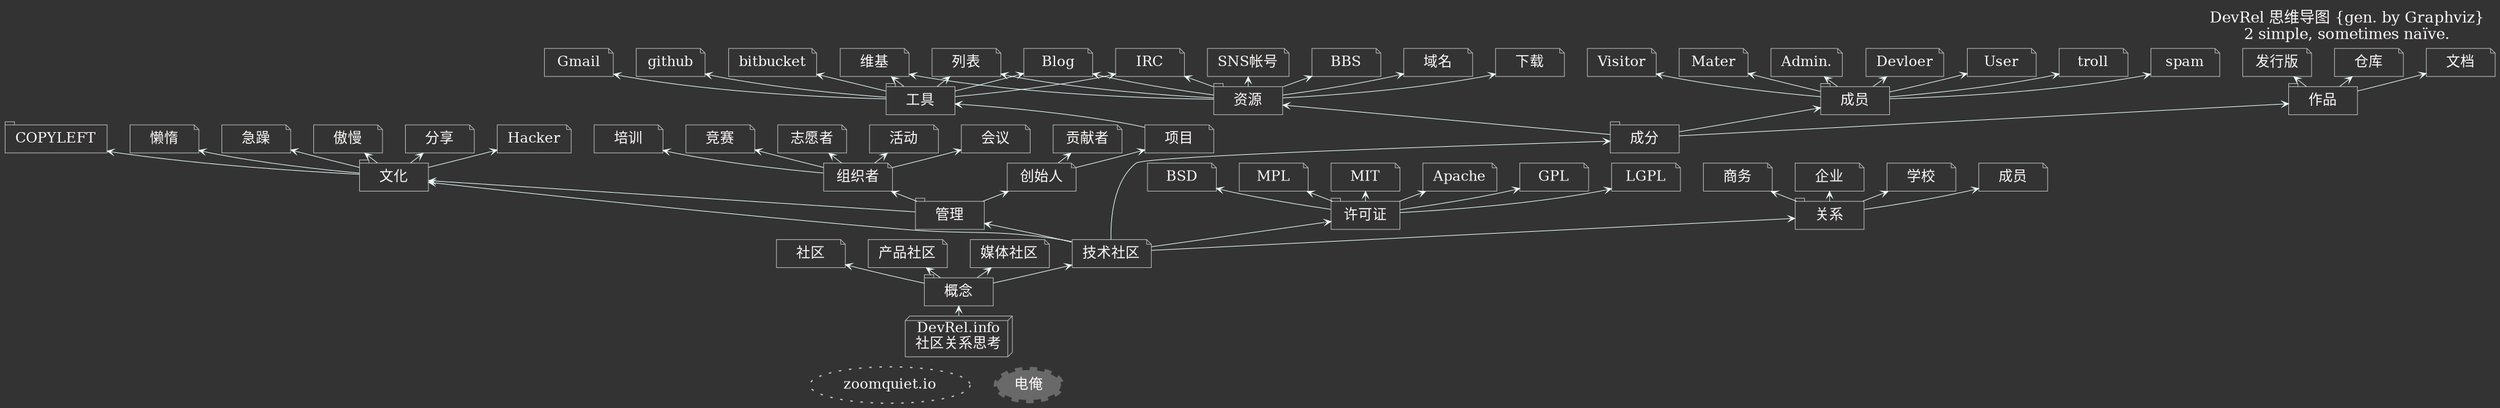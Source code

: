 digraph devrel_mapping {
    /*生成命令:
$ neato -Tpng devrel_mapping.dot -o devrel_mapping.png -Tcmapx -o devrel_mapping.map
$ neato plaintext
    全局设定
    title [label="DevRel 思维导图 \n{gen. by Graphviz}\n2 simple, sometimes naïve."
        URL="#"];
    */
    graph [label="DevRel 思维导图 {gen. by Graphviz}\n2 simple, sometimes naïve."
        ,fontsize=12.0,fontcolor=snow
        ,labeljust="r",labelloc="t",center=1
        ,ranksep=0.1,center=1,ratio=compress
        ,rankdir=BT
        ,bgcolor="#333333"
        ];

    node[fontsize=11.0,height=0.3
        ,style="filled,setlinewidth(0.5)",fillcolor="#333333",color=gray,fontcolor=snow
        ,shape=note
        ];

    edge [fontsize=9.0,fontcolor=gray
        ,color=azure
        ,arrowsize=0.5,arrowhead=vee,arrowtail=none
        ,style="setlinewidth(0.5)"
        ];

    
    
    ZQ  [label="zoomquiet.io",shape=ellipse,style="dotted"
        ,URL="http://zoomquiet.io"];

    mailme [label="电俺",shape=ellipse,style="filled,dashed,setlinewidth(5)"
        ,color="#333333",fillcolor=dimgray
        ,URL="mailto:support@devrel.info?subject=DevRel mapping feedback"];

    DEVREL      [label="DevRel.info\n社区关系思考",shape=box3d
        ,URL="http://devrel.info/"];


    /*
        lpybook->rwp4l [label="",style="dashed,setlinewidth(1)"]
        techbook->tpipy [label="0%",style="dotted,setlinewidth(0.5)"]
    */

    DEVREL->{DEFI};

    DEFI  [label="概念",shape=tab];
        community [label="社区"];
        comm_prod [label="产品社区"];
        comm_medi [label="媒体社区"];
        comm_tech [label="技术社区"];
        
        culture  [label="文化",shape=tab];
            Share [label="分享"];
            Hacker [label="Hacker"];
            COPYLEFT [label="COPYLEFT",shape=tab];
            Laziness [label="懒惰"];
            Impatience [label="急躁"];
            Hubris [label="傲慢"];
            
        license  [label="许可证",shape=tab];
            GPL [label="GPL"];
            LGPL [label="LGPL"];
            BSD [label="BSD"];
            MPL [label="MPL"];
            MIT [label="MIT"];
            Apache [label="Apache"];

    DEFI->{community comm_tech comm_medi comm_prod};
        comm_tech->{culture license COMP MANA  RELA};
            culture->{Share Hacker COPYLEFT Laziness Impatience Hubris};
            license->{GPL LGPL BSD MPL MIT Apache};

    COMP  [label="成分",shape=tab];
       PEOPLE  [label="成员",shape=tab];
            master [label="Mater"];
            admin [label="Admin."];
            devlop [label="Devloer"];
            user [label="User"];
            troll [label="troll"];
            spam [label="spam"];
            visit [label="Visitor"];
       WORK  [label="作品",shape=tab];
            repo [label="仓库"];
            document [label="文档"];
            release [label="发行版"];

    COMP->{PEOPLE WORK RES};
        PEOPLE->{master admin devlop user troll spam visit};
        WORK->{repo document release};
        RES->{domain dowload sns blog irc bbs wiki mailist};
       RES  [label="资源",shape=tab];
            domain [label="域名"];
            dowload [label="下载"];
            sns [label="SNS帐号"];
            blog [label="Blog"];
            irc [label="IRC"];
            bbs [label="BBS"];
            wiki [label="维基"];
            mailist [label="列表"];

    TOOL  [label="工具",shape=tab];
            gmail [label="Gmail"];
            github [label="github"];
            bitb [label="bitbucket"];

    TOOL->{gmail github bitb mailist wiki blog irc};

    MANA  [label="管理",shape=tab];
        originator [label="创始人"];
        organiger [label="组织者"];
        contributer [label="贡献者"];
        volunteer [label="志愿者"];
        events [label="活动"];
        conference [label="会议"];
        train [label="培训"];
        race [label="竞赛"];
        proj [label="项目"];

        proj->TOOL;
    MANA->{originator organiger culture};
        organiger->{volunteer conference train race events};
        originator->{contributer proj};

    RELA  [label="关系",shape=tab];
        c2b [label="商务"];
        c2e [label="企业"];
        c2c [label="学校"];
        c2m [label="成员"];

    RELA->{c2m c2c c2e c2b};


    edge [style=invis];
    {mailme ZQ}->DEVREL;
    
/*
    title->ZQ;
    mailme->OBP;
*/

}
